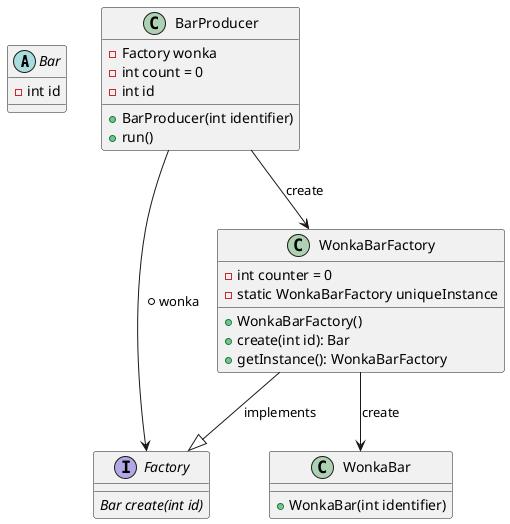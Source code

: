 @startuml

abstract class Bar {
    -int id
}

interface Factory {
    {abstract} Bar create(int id)
}

class BarProducer {
    -Factory wonka
    -int count = 0
    -int id
    +BarProducer(int identifier)
    +run()
}

class WonkaBar {
    +WonkaBar(int identifier)
}

class WonkaBarFactory {
    -int counter = 0
    -static WonkaBarFactory uniqueInstance
    +WonkaBarFactory()
    +create(int id): Bar
    +getInstance(): WonkaBarFactory
}

WonkaBarFactory --|> Factory : implements
BarProducer --> Factory : *wonka
BarProducer --> WonkaBarFactory : create
WonkaBarFactory --> WonkaBar : create

@enduml
